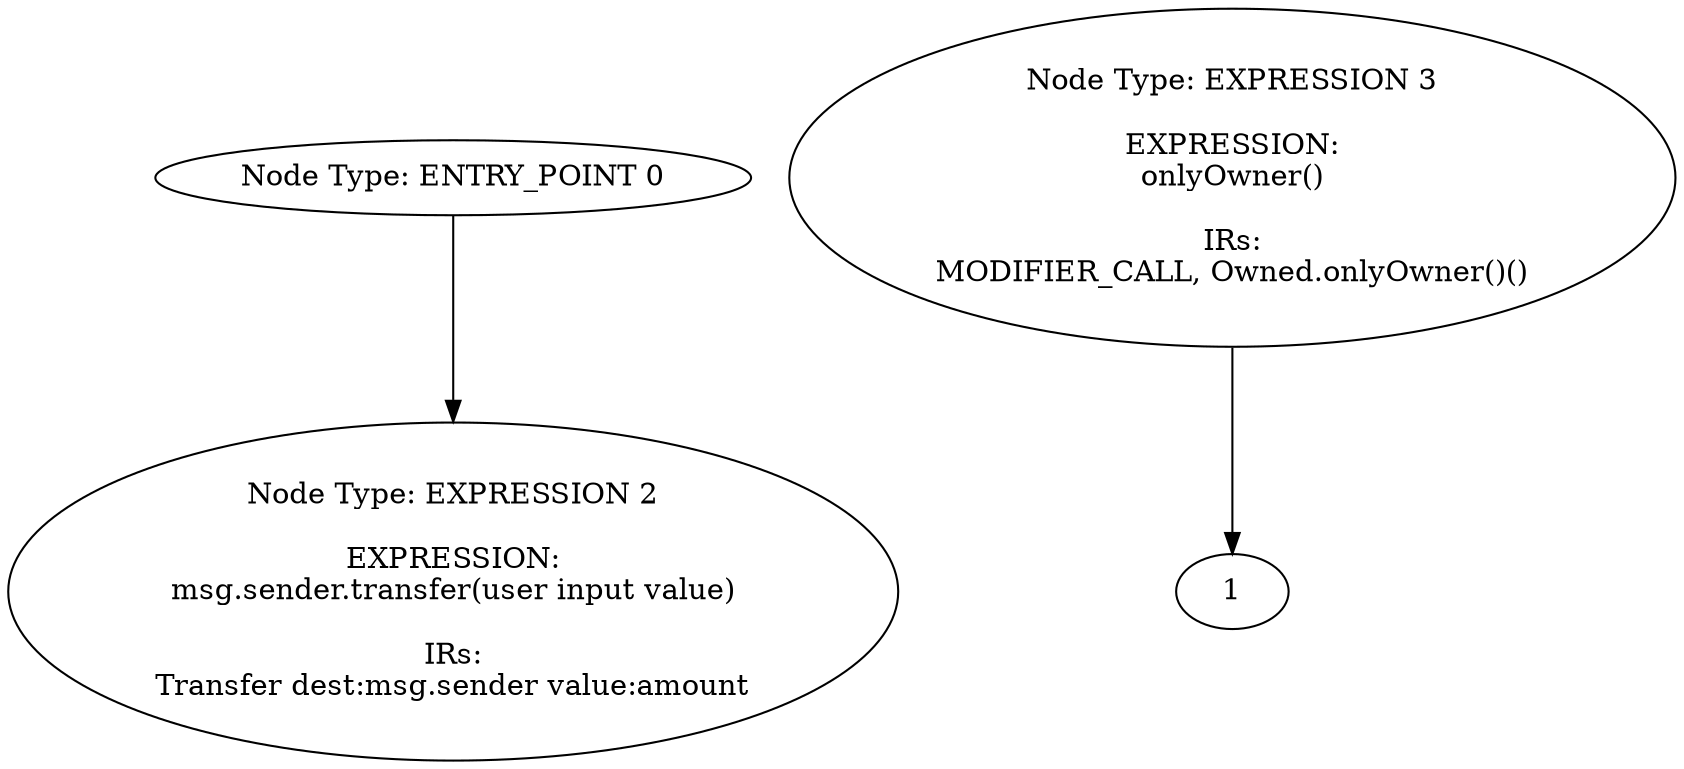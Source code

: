 digraph{
0[label="Node Type: ENTRY_POINT 0
"];
0->2;
2[label="Node Type: EXPRESSION 2

EXPRESSION:
msg.sender.transfer(user input value)

IRs:
Transfer dest:msg.sender value:amount"];
3[label="Node Type: EXPRESSION 3

EXPRESSION:
onlyOwner()

IRs:
MODIFIER_CALL, Owned.onlyOwner()()"];
3->1;
}
